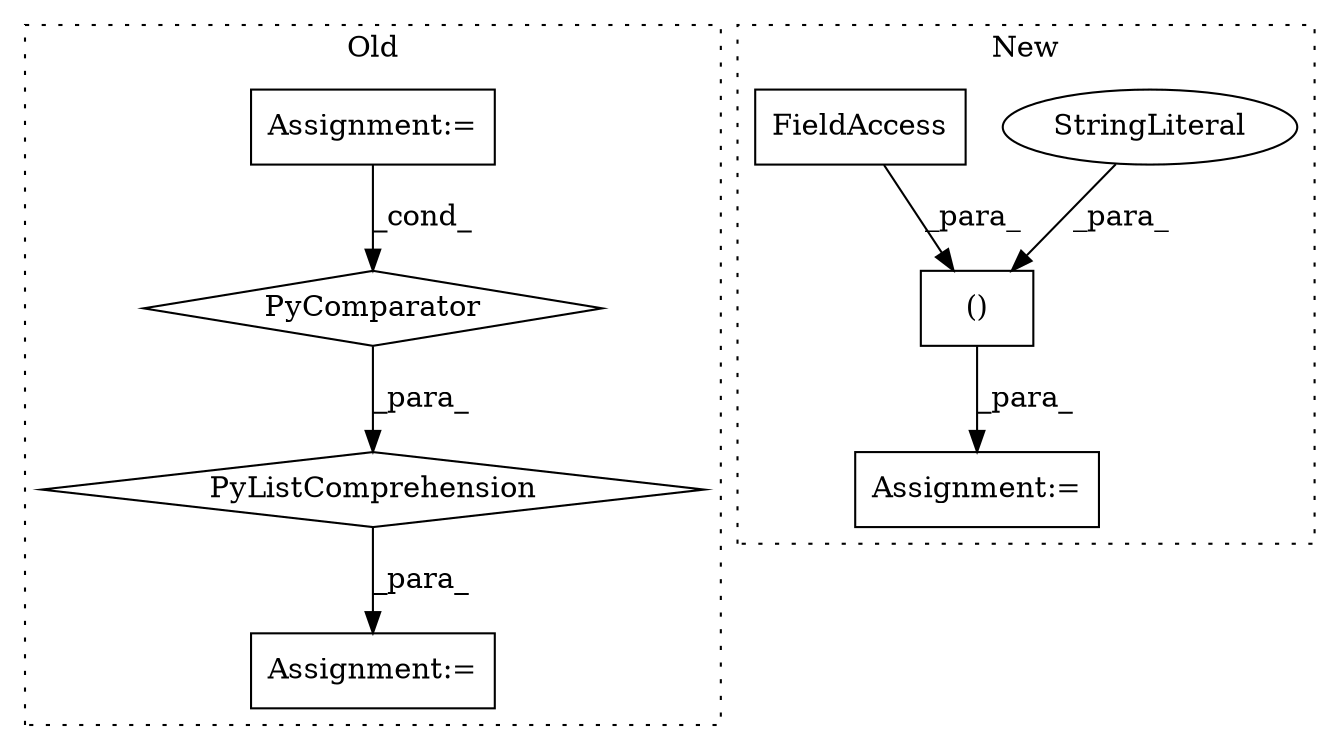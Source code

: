 digraph G {
subgraph cluster0 {
1 [label="PyComparator" a="113" s="3630" l="66" shape="diamond"];
3 [label="Assignment:=" a="7" s="3630" l="66" shape="box"];
4 [label="PyListComprehension" a="109" s="3541" l="163" shape="diamond"];
5 [label="Assignment:=" a="7" s="3525" l="16" shape="box"];
label = "Old";
style="dotted";
}
subgraph cluster1 {
2 [label="()" a="106" s="3627" l="71" shape="box"];
6 [label="Assignment:=" a="7" s="3585" l="1" shape="box"];
7 [label="StringLiteral" a="45" s="3653" l="16" shape="ellipse"];
8 [label="FieldAccess" a="22" s="3627" l="13" shape="box"];
label = "New";
style="dotted";
}
1 -> 4 [label="_para_"];
2 -> 6 [label="_para_"];
3 -> 1 [label="_cond_"];
4 -> 5 [label="_para_"];
7 -> 2 [label="_para_"];
8 -> 2 [label="_para_"];
}